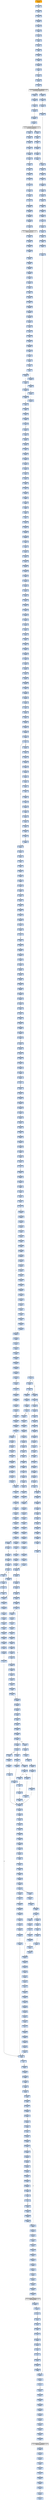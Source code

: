 strict digraph G {
	graph [bgcolor=transparent,
		name=G
	];
	node [color=lightsteelblue,
		fillcolor=lightsteelblue,
		shape=rectangle,
		style=filled
	];
	"0x0041e001"	[color=lightgrey,
		fillcolor=orange,
		label="0x0041e001
pusha"];
	"0x0041e002"	[label="0x0041e002
call"];
	"0x0041e001" -> "0x0041e002"	[color="#000000"];
	"0x0041e00a"	[label="0x0041e00a
popl"];
	"0x0041e002" -> "0x0041e00a"	[color="#000000"];
	"0x0041e00b"	[label="0x0041e00b
incl"];
	"0x0041e00a" -> "0x0041e00b"	[color="#000000"];
	"0x0041e00c"	[label="0x0041e00c
pushl"];
	"0x0041e00b" -> "0x0041e00c"	[color="#000000"];
	"0x0041e00d"	[label="0x0041e00d
ret"];
	"0x0041e00c" -> "0x0041e00d"	[color="#000000"];
	"0x0041e008"	[label="0x0041e008
jmp"];
	"0x0041e00d" -> "0x0041e008"	[color="#000000"];
	"0x0041e00e"	[label="0x0041e00e
call"];
	"0x0041e008" -> "0x0041e00e"	[color="#000000"];
	"0x0041e014"	[label="0x0041e014
popl"];
	"0x0041e00e" -> "0x0041e014"	[color="#000000"];
	"0x0041e015"	[label="0x0041e015
movl"];
	"0x0041e014" -> "0x0041e015"	[color="#000000"];
	"0x0041e01a"	[label="0x0041e01a
addl"];
	"0x0041e015" -> "0x0041e01a"	[color="#000000"];
	"0x0041e01c"	[label="0x0041e01c
subl"];
	"0x0041e01a" -> "0x0041e01c"	[color="#000000"];
	"0x0041e022"	[label="0x0041e022
cmpl"];
	"0x0041e01c" -> "0x0041e022"	[color="#000000"];
	"0x0041e029"	[label="0x0041e029
movl"];
	"0x0041e022" -> "0x0041e029"	[color="#000000"];
	"0x0041e02f"	[label="0x0041e02f
jne"];
	"0x0041e029" -> "0x0041e02f"	[color="#000000"];
	"0x0041e035"	[label="0x0041e035
leal"];
	"0x0041e02f" -> "0x0041e035"	[color="#000000",
		label=F];
	"0x0041e03b"	[label="0x0041e03b
pushl"];
	"0x0041e035" -> "0x0041e03b"	[color="#000000"];
	"0x0041e03c"	[label="0x0041e03c
call"];
	"0x0041e03b" -> "0x0041e03c"	[color="#000000"];
	GETMODULEHANDLEA_KERNEL32_DLL	[color=lightgrey,
		fillcolor=lightgrey,
		label="GETMODULEHANDLEA_KERNEL32_DLL
GETMODULEHANDLEA"];
	"0x0041e03c" -> GETMODULEHANDLEA_KERNEL32_DLL	[color="#000000"];
	"0x0041e042"	[label="0x0041e042
movl"];
	GETMODULEHANDLEA_KERNEL32_DLL -> "0x0041e042"	[color="#000000"];
	"0x0041e287"	[label="0x0041e287
testl"];
	GETMODULEHANDLEA_KERNEL32_DLL -> "0x0041e287"	[color="#000000"];
	"0x0041e048"	[label="0x0041e048
movl"];
	"0x0041e042" -> "0x0041e048"	[color="#000000"];
	"0x0041e04a"	[label="0x0041e04a
leal"];
	"0x0041e048" -> "0x0041e04a"	[color="#000000"];
	"0x0041e04d"	[label="0x0041e04d
pushl"];
	"0x0041e04a" -> "0x0041e04d"	[color="#000000"];
	"0x0041e04e"	[label="0x0041e04e
pushl"];
	"0x0041e04d" -> "0x0041e04e"	[color="#000000"];
	"0x0041e04f"	[label="0x0041e04f
call"];
	"0x0041e04e" -> "0x0041e04f"	[color="#000000"];
	GETPROCADDRESS_KERNEL32_DLL	[color=lightgrey,
		fillcolor=lightgrey,
		label="GETPROCADDRESS_KERNEL32_DLL
GETPROCADDRESS"];
	"0x0041e04f" -> GETPROCADDRESS_KERNEL32_DLL	[color="#000000"];
	"0x0041e055"	[label="0x0041e055
stosl"];
	GETPROCADDRESS_KERNEL32_DLL -> "0x0041e055"	[color="#000000"];
	"0x0041e2ee"	[label="0x0041e2ee
testl"];
	GETPROCADDRESS_KERNEL32_DLL -> "0x0041e2ee"	[color="#000000"];
	"0x0041e056"	[label="0x0041e056
movb"];
	"0x0041e055" -> "0x0041e056"	[color="#000000"];
	"0x0041e058"	[label="0x0041e058
scasb"];
	"0x0041e056" -> "0x0041e058"	[color="#000000"];
	"0x0041e059"	[label="0x0041e059
jne"];
	"0x0041e058" -> "0x0041e059"	[color="#000000"];
	"0x0041e05b"	[label="0x0041e05b
cmpb"];
	"0x0041e059" -> "0x0041e05b"	[color="#000000",
		label=F];
	"0x0041e05d"	[label="0x0041e05d
jne"];
	"0x0041e05b" -> "0x0041e05d"	[color="#000000"];
	"0x0041e05f"	[label="0x0041e05f
leal"];
	"0x0041e05d" -> "0x0041e05f"	[color="#000000",
		label=F];
	"0x0041e062"	[label="0x0041e062
jmp"];
	"0x0041e05f" -> "0x0041e062"	[color="#000000"];
	"0x0041e08d"	[label="0x0041e08d
movl"];
	"0x0041e062" -> "0x0041e08d"	[color="#000000"];
	"0x0041e093"	[label="0x0041e093
orl"];
	"0x0041e08d" -> "0x0041e093"	[color="#000000"];
	"0x0041e095"	[label="0x0041e095
je"];
	"0x0041e093" -> "0x0041e095"	[color="#000000"];
	"0x0041e0a1"	[label="0x0041e0a1
leal"];
	"0x0041e095" -> "0x0041e0a1"	[color="#000000",
		label=T];
	"0x0041e0a7"	[label="0x0041e0a7
cmpl"];
	"0x0041e0a1" -> "0x0041e0a7"	[color="#000000"];
	"0x0041e0aa"	[label="0x0041e0aa
je"];
	"0x0041e0a7" -> "0x0041e0aa"	[color="#000000"];
	"0x0041e0b0"	[label="0x0041e0b0
pushl"];
	"0x0041e0aa" -> "0x0041e0b0"	[color="#000000",
		label=F];
	"0x0041e0b2"	[label="0x0041e0b2
pushl"];
	"0x0041e0b0" -> "0x0041e0b2"	[color="#000000"];
	"0x0041e0b7"	[label="0x0041e0b7
pushl"];
	"0x0041e0b2" -> "0x0041e0b7"	[color="#000000"];
	"0x0041e0bc"	[label="0x0041e0bc
pushl"];
	"0x0041e0b7" -> "0x0041e0bc"	[color="#000000"];
	"0x0041e0be"	[label="0x0041e0be
call"];
	"0x0041e0bc" -> "0x0041e0be"	[color="#000000"];
	VIRTUALALLOC_KERNEL32_DLL	[color=lightgrey,
		fillcolor=lightgrey,
		label="VIRTUALALLOC_KERNEL32_DLL
VIRTUALALLOC"];
	"0x0041e0be" -> VIRTUALALLOC_KERNEL32_DLL	[color="#000000"];
	"0x0041e0e2"	[label="0x0041e0e2
movl"];
	VIRTUALALLOC_KERNEL32_DLL -> "0x0041e0e2"	[color="#000000"];
	"0x0041e0e8"	[label="0x0041e0e8
pushl"];
	"0x0041e0e2" -> "0x0041e0e8"	[color="#000000"];
	"0x0041e0e9"	[label="0x0041e0e9
movl"];
	"0x0041e0e8" -> "0x0041e0e9"	[color="#000000"];
	"0x0041e0eb"	[label="0x0041e0eb
addl"];
	"0x0041e0e9" -> "0x0041e0eb"	[color="#000000"];
	"0x0041e0f1"	[label="0x0041e0f1
pushl"];
	"0x0041e0eb" -> "0x0041e0f1"	[color="#000000"];
	"0x0041e0f7"	[label="0x0041e0f7
pushl"];
	"0x0041e0f1" -> "0x0041e0f7"	[color="#000000"];
	"0x0041e0fa"	[label="0x0041e0fa
pushl"];
	"0x0041e0f7" -> "0x0041e0fa"	[color="#000000"];
	"0x0041e0fb"	[label="0x0041e0fb
pushl"];
	"0x0041e0fa" -> "0x0041e0fb"	[color="#000000"];
	"0x0041e0fc"	[label="0x0041e0fc
call"];
	"0x0041e0fb" -> "0x0041e0fc"	[color="#000000"];
	"0x0041e6c8"	[label="0x0041e6c8
movl"];
	"0x0041e0fc" -> "0x0041e6c8"	[color="#000000"];
	"0x0041e6cc"	[label="0x0041e6cc
subl"];
	"0x0041e6c8" -> "0x0041e6cc"	[color="#000000"];
	"0x0041e6d2"	[label="0x0041e6d2
leal"];
	"0x0041e6cc" -> "0x0041e6d2"	[color="#000000"];
	"0x0041e6d6"	[label="0x0041e6d6
pushl"];
	"0x0041e6d2" -> "0x0041e6d6"	[color="#000000"];
	"0x0041e6d7"	[label="0x0041e6d7
call"];
	"0x0041e6d6" -> "0x0041e6d7"	[color="#000000"];
	"0x0041ea84"	[label="0x0041ea84
pushl"];
	"0x0041e6d7" -> "0x0041ea84"	[color="#000000"];
	"0x0041ea85"	[label="0x0041ea85
pushl"];
	"0x0041ea84" -> "0x0041ea85"	[color="#000000"];
	"0x0041ea86"	[label="0x0041ea86
pushl"];
	"0x0041ea85" -> "0x0041ea86"	[color="#000000"];
	"0x0041ea87"	[label="0x0041ea87
movl"];
	"0x0041ea86" -> "0x0041ea87"	[color="#000000"];
	"0x0041ea89"	[label="0x0041ea89
xorl"];
	"0x0041ea87" -> "0x0041ea89"	[color="#000000"];
	"0x0041ea8b"	[label="0x0041ea8b
xorl"];
	"0x0041ea89" -> "0x0041ea8b"	[color="#000000"];
	"0x0041ea8d"	[label="0x0041ea8d
leal"];
	"0x0041ea8b" -> "0x0041ea8d"	[color="#000000"];
	"0x0041ea93"	[label="0x0041ea93
movl"];
	"0x0041ea8d" -> "0x0041ea93"	[color="#000000"];
	"0x0041ea95"	[label="0x0041ea95
pushl"];
	"0x0041ea93" -> "0x0041ea95"	[color="#000000"];
	"0x0041ea96"	[label="0x0041ea96
call"];
	"0x0041ea95" -> "0x0041ea96"	[color="#000000"];
	"0x0041ecf2"	[label="0x0041ecf2
call"];
	"0x0041ea96" -> "0x0041ecf2"	[color="#000000"];
	"0x0041ecf8"	[label="0x0041ecf8
popl"];
	"0x0041ecf2" -> "0x0041ecf8"	[color="#000000"];
	"0x0041ecf9"	[label="0x0041ecf9
subl"];
	"0x0041ecf8" -> "0x0041ecf9"	[color="#000000"];
	"0x0041ecff"	[label="0x0041ecff
ret"];
	"0x0041ecf9" -> "0x0041ecff"	[color="#000000"];
	"0x0041ea9b"	[label="0x0041ea9b
movb"];
	"0x0041ecff" -> "0x0041ea9b"	[color="#000000"];
	"0x0041ee18"	[label="0x0041ee18
movb"];
	"0x0041ecff" -> "0x0041ee18"	[color="#000000"];
	"0x0041eaa2"	[label="0x0041eaa2
popl"];
	"0x0041ea9b" -> "0x0041eaa2"	[color="#000000"];
	"0x0041eaa3"	[label="0x0041eaa3
movl"];
	"0x0041eaa2" -> "0x0041eaa3"	[color="#000000"];
	"0x0041eaa8"	[label="0x0041eaa8
addl"];
	"0x0041eaa3" -> "0x0041eaa8"	[color="#000000"];
	"0x0041eaab"	[label="0x0041eaab
shll"];
	"0x0041eaa8" -> "0x0041eaab"	[color="#000000"];
	"0x0041eaad"	[label="0x0041eaad
addl"];
	"0x0041eaab" -> "0x0041eaad"	[color="#000000"];
	"0x0041eaaf"	[label="0x0041eaaf
incl"];
	"0x0041eaad" -> "0x0041eaaf"	[color="#000000"];
	"0x0041eab0"	[label="0x0041eab0
cmpl"];
	"0x0041eaaf" -> "0x0041eab0"	[color="#000000"];
	"0x0041eab3"	[label="0x0041eab3
jb"];
	"0x0041eab0" -> "0x0041eab3"	[color="#000000"];
	"0x0041eab5"	[label="0x0041eab5
movl"];
	"0x0041eab3" -> "0x0041eab5"	[color="#000000",
		label=F];
	"0x0041eab9"	[label="0x0041eab9
leal"];
	"0x0041eab5" -> "0x0041eab9"	[color="#000000"];
	"0x0041eabc"	[label="0x0041eabc
pushl"];
	"0x0041eab9" -> "0x0041eabc"	[color="#000000"];
	"0x0041eabd"	[label="0x0041eabd
pushl"];
	"0x0041eabc" -> "0x0041eabd"	[color="#000000"];
	"0x0041eac2"	[label="0x0041eac2
call"];
	"0x0041eabd" -> "0x0041eac2"	[color="#000000"];
	"0x0041e80f"	[label="0x0041e80f
movl"];
	"0x0041eac2" -> "0x0041e80f"	[color="#000000"];
	"0x0041e813"	[label="0x0041e813
movl"];
	"0x0041e80f" -> "0x0041e813"	[color="#000000"];
	"0x0041e817"	[label="0x0041e817
movl"];
	"0x0041e813" -> "0x0041e817"	[color="#000000"];
	"0x0041e81d"	[label="0x0041e81d
movl"];
	"0x0041e817" -> "0x0041e81d"	[color="#000000"];
	"0x0041e823"	[label="0x0041e823
leal"];
	"0x0041e81d" -> "0x0041e823"	[color="#000000"];
	"0x0041e826"	[label="0x0041e826
movl"];
	"0x0041e823" -> "0x0041e826"	[color="#000000"];
	"0x0041e82c"	[label="0x0041e82c
addl"];
	"0x0041e826" -> "0x0041e82c"	[color="#000000"];
	"0x0041e831"	[label="0x0041e831
ret"];
	"0x0041e82c" -> "0x0041e831"	[color="#000000"];
	"0x0041eaf1"	[label="0x0041eaf1
movl"];
	"0x0041e831" -> "0x0041eaf1"	[color="#000000"];
	"0x0041eaf7"	[label="0x0041eaf7
popl"];
	"0x0041eaf1" -> "0x0041eaf7"	[color="#000000"];
	"0x0041eaf8"	[label="0x0041eaf8
popl"];
	"0x0041eaf7" -> "0x0041eaf8"	[color="#000000"];
	"0x0041eaf9"	[label="0x0041eaf9
addl"];
	"0x0041eaf8" -> "0x0041eaf9"	[color="#000000"];
	"0x0041eafe"	[label="0x0041eafe
popl"];
	"0x0041eaf9" -> "0x0041eafe"	[color="#000000"];
	"0x0041eaff"	[label="0x0041eaff
ret"];
	"0x0041eafe" -> "0x0041eaff"	[color="#000000"];
	"0x0041e6dc"	[label="0x0041e6dc
movl"];
	"0x0041eaff" -> "0x0041e6dc"	[color="#000000"];
	"0x0041e6e3"	[label="0x0041e6e3
movl"];
	"0x0041e6dc" -> "0x0041e6e3"	[color="#000000"];
	"0x0041e6ea"	[label="0x0041e6ea
pushl"];
	"0x0041e6e3" -> "0x0041e6ea"	[color="#000000"];
	"0x0041e6eb"	[label="0x0041e6eb
pushl"];
	"0x0041e6ea" -> "0x0041e6eb"	[color="#000000"];
	"0x0041e6ec"	[label="0x0041e6ec
leal"];
	"0x0041e6eb" -> "0x0041e6ec"	[color="#000000"];
	"0x0041e6f0"	[label="0x0041e6f0
call"];
	"0x0041e6ec" -> "0x0041e6f0"	[color="#000000"];
	"0x0041eb02"	[label="0x0041eb02
movl"];
	"0x0041e6f0" -> "0x0041eb02"	[color="#000000"];
	"0x0041eb06"	[label="0x0041eb06
movl"];
	"0x0041eb02" -> "0x0041eb06"	[color="#000000"];
	"0x0041eb08"	[label="0x0041eb08
movl"];
	"0x0041eb06" -> "0x0041eb08"	[color="#000000"];
	"0x0041eb0c"	[label="0x0041eb0c
pushl"];
	"0x0041eb08" -> "0x0041eb0c"	[color="#000000"];
	"0x0041eb0d"	[label="0x0041eb0d
movl"];
	"0x0041eb0c" -> "0x0041eb0d"	[color="#000000"];
	"0x0041eb0f"	[label="0x0041eb0f
leal"];
	"0x0041eb0d" -> "0x0041eb0f"	[color="#000000"];
	"0x0041eb12"	[label="0x0041eb12
movl"];
	"0x0041eb0f" -> "0x0041eb12"	[color="#000000"];
	"0x0041eb14"	[label="0x0041eb14
movl"];
	"0x0041eb12" -> "0x0041eb14"	[color="#000000"];
	"0x0041eb1b"	[label="0x0041eb1b
movl"];
	"0x0041eb14" -> "0x0041eb1b"	[color="#000000"];
	"0x0041eb1e"	[label="0x0041eb1e
movl"];
	"0x0041eb1b" -> "0x0041eb1e"	[color="#000000"];
	"0x0041eb24"	[label="0x0041eb24
movl"];
	"0x0041eb1e" -> "0x0041eb24"	[color="#000000"];
	"0x0041eb2a"	[label="0x0041eb2a
movl"];
	"0x0041eb24" -> "0x0041eb2a"	[color="#000000"];
	"0x0041eb30"	[label="0x0041eb30
xorl"];
	"0x0041eb2a" -> "0x0041eb30"	[color="#000000"];
	"0x0041eb32"	[label="0x0041eb32
movl"];
	"0x0041eb30" -> "0x0041eb32"	[color="#000000"];
	"0x0041eb37"	[label="0x0041eb37
movl"];
	"0x0041eb32" -> "0x0041eb37"	[color="#000000"];
	"0x0041eb3d"	[label="0x0041eb3d
movl"];
	"0x0041eb37" -> "0x0041eb3d"	[color="#000000"];
	"0x0041eb43"	[label="0x0041eb43
movl"];
	"0x0041eb3d" -> "0x0041eb43"	[color="#000000"];
	"0x0041eb49"	[label="0x0041eb49
movl"];
	"0x0041eb43" -> "0x0041eb49"	[color="#000000"];
	"0x0041eb4f"	[label="0x0041eb4f
movl"];
	"0x0041eb49" -> "0x0041eb4f"	[color="#000000"];
	"0x0041eb55"	[label="0x0041eb55
repz"];
	"0x0041eb4f" -> "0x0041eb55"	[color="#000000"];
	"0x0041eb57"	[label="0x0041eb57
movl"];
	"0x0041eb55" -> "0x0041eb57"	[color="#000000"];
	"0x0041eb59"	[label="0x0041eb59
stosb"];
	"0x0041eb57" -> "0x0041eb59"	[color="#000000"];
	"0x0041eb5a"	[label="0x0041eb5a
call"];
	"0x0041eb59" -> "0x0041eb5a"	[color="#000000"];
	"0x0041eb63"	[label="0x0041eb63
subl"];
	"0x0041eb5a" -> "0x0041eb63"	[color="#000000"];
	"0x0041eb69"	[label="0x0041eb69
pushl"];
	"0x0041eb63" -> "0x0041eb69"	[color="#000000"];
	"0x0041eb6a"	[label="0x0041eb6a
movl"];
	"0x0041eb69" -> "0x0041eb6a"	[color="#000000"];
	"0x0041eb6c"	[label="0x0041eb6c
pushl"];
	"0x0041eb6a" -> "0x0041eb6c"	[color="#000000"];
	"0x0041eb6d"	[label="0x0041eb6d
pushl"];
	"0x0041eb6c" -> "0x0041eb6d"	[color="#000000"];
	"0x0041eb6e"	[label="0x0041eb6e
leal"];
	"0x0041eb6d" -> "0x0041eb6e"	[color="#000000"];
	"0x0041eb71"	[label="0x0041eb71
pushl"];
	"0x0041eb6e" -> "0x0041eb71"	[color="#000000"];
	"0x0041eb72"	[label="0x0041eb72
pushl"];
	"0x0041eb71" -> "0x0041eb72"	[color="#000000"];
	"0x0041eb74"	[label="0x0041eb74
movl"];
	"0x0041eb72" -> "0x0041eb74"	[color="#000000"];
	"0x0041eb76"	[label="0x0041eb76
call"];
	"0x0041eb74" -> "0x0041eb76"	[color="#000000"];
	"0x0041e7a4"	[label="0x0041e7a4
pushl"];
	"0x0041eb76" -> "0x0041e7a4"	[color="#000000"];
	"0x0041e7a5"	[label="0x0041e7a5
movl"];
	"0x0041e7a4" -> "0x0041e7a5"	[color="#000000"];
	"0x0041e7a7"	[label="0x0041e7a7
pushl"];
	"0x0041e7a5" -> "0x0041e7a7"	[color="#000000"];
	"0x0041e7a8"	[label="0x0041e7a8
movl"];
	"0x0041e7a7" -> "0x0041e7a8"	[color="#000000"];
	"0x0041e7ad"	[label="0x0041e7ad
pushl"];
	"0x0041e7a8" -> "0x0041e7ad"	[color="#000000"];
	"0x0041e7ae"	[label="0x0041e7ae
cmpl"];
	"0x0041e7ad" -> "0x0041e7ae"	[color="#000000"];
	"0x0041e7b1"	[label="0x0041e7b1
jb"];
	"0x0041e7ae" -> "0x0041e7b1"	[color="#000000"];
	"0x0041e7b3"	[label="0x0041e7b3
pushl"];
	"0x0041e7b1" -> "0x0041e7b3"	[color="#000000",
		label=F];
	"0x0041e7e8"	[label="0x0041e7e8
movl"];
	"0x0041e7b1" -> "0x0041e7e8"	[color="#000000",
		label=T];
	"0x0041e7b4"	[label="0x0041e7b4
movl"];
	"0x0041e7b3" -> "0x0041e7b4"	[color="#000000"];
	"0x0041e7b9"	[label="0x0041e7b9
movl"];
	"0x0041e7b4" -> "0x0041e7b9"	[color="#000000"];
	"0x0041e7bb"	[label="0x0041e7bb
movb"];
	"0x0041e7b9" -> "0x0041e7bb"	[color="#000000"];
	"0x0041e7bd"	[label="0x0041e7bd
incl"];
	"0x0041e7bb" -> "0x0041e7bd"	[color="#000000"];
	"0x0041e7be"	[label="0x0041e7be
movb"];
	"0x0041e7bd" -> "0x0041e7be"	[color="#000000"];
	"0x0041e7c2"	[label="0x0041e7c2
movl"];
	"0x0041e7be" -> "0x0041e7c2"	[color="#000000"];
	"0x0041e7c4"	[label="0x0041e7c4
movl"];
	"0x0041e7c2" -> "0x0041e7c4"	[color="#000000"];
	"0x0041e7c7"	[label="0x0041e7c7
movl"];
	"0x0041e7c4" -> "0x0041e7c7"	[color="#000000"];
	"0x0041e7cb"	[label="0x0041e7cb
shll"];
	"0x0041e7c7" -> "0x0041e7cb"	[color="#000000"];
	"0x0041e7ce"	[label="0x0041e7ce
andl"];
	"0x0041e7cb" -> "0x0041e7ce"	[color="#000000"];
	"0x0041e7d4"	[label="0x0041e7d4
orl"];
	"0x0041e7ce" -> "0x0041e7d4"	[color="#000000"];
	"0x0041e7d6"	[label="0x0041e7d6
movl"];
	"0x0041e7d4" -> "0x0041e7d6"	[color="#000000"];
	"0x0041e7d9"	[label="0x0041e7d9
addl"];
	"0x0041e7d6" -> "0x0041e7d9"	[color="#000000"];
	"0x0041e7db"	[label="0x0041e7db
movl"];
	"0x0041e7d9" -> "0x0041e7db"	[color="#000000"];
	"0x0041e7de"	[label="0x0041e7de
movl"];
	"0x0041e7db" -> "0x0041e7de"	[color="#000000"];
	"0x0041e7e0"	[label="0x0041e7e0
movl"];
	"0x0041e7de" -> "0x0041e7e0"	[color="#000000"];
	"0x0041e7e3"	[label="0x0041e7e3
cmpl"];
	"0x0041e7e0" -> "0x0041e7e3"	[color="#000000"];
	"0x0041e7e5"	[label="0x0041e7e5
jae"];
	"0x0041e7e3" -> "0x0041e7e5"	[color="#000000"];
	"0x0041e7e7"	[label="0x0041e7e7
popl"];
	"0x0041e7e5" -> "0x0041e7e7"	[color="#000000",
		label=F];
	"0x0041e7e7" -> "0x0041e7e8"	[color="#000000"];
	"0x0041e7eb"	[label="0x0041e7eb
movl"];
	"0x0041e7e8" -> "0x0041e7eb"	[color="#000000"];
	"0x0041e7ee"	[label="0x0041e7ee
movl"];
	"0x0041e7eb" -> "0x0041e7ee"	[color="#000000"];
	"0x0041e7f2"	[label="0x0041e7f2
subl"];
	"0x0041e7ee" -> "0x0041e7f2"	[color="#000000"];
	"0x0041e7f4"	[label="0x0041e7f4
shrl"];
	"0x0041e7f2" -> "0x0041e7f4"	[color="#000000"];
	"0x0041e7f6"	[label="0x0041e7f6
movl"];
	"0x0041e7f4" -> "0x0041e7f6"	[color="#000000"];
	"0x0041e7fb"	[label="0x0041e7fb
subl"];
	"0x0041e7f6" -> "0x0041e7fb"	[color="#000000"];
	"0x0041e7fd"	[label="0x0041e7fd
andl"];
	"0x0041e7fb" -> "0x0041e7fd"	[color="#000000"];
	"0x0041e802"	[label="0x0041e802
shrl"];
	"0x0041e7fd" -> "0x0041e802"	[color="#000000"];
	"0x0041e804"	[label="0x0041e804
addl"];
	"0x0041e802" -> "0x0041e804"	[color="#000000"];
	"0x0041e806"	[label="0x0041e806
popl"];
	"0x0041e804" -> "0x0041e806"	[color="#000000"];
	"0x0041e807"	[label="0x0041e807
movl"];
	"0x0041e806" -> "0x0041e807"	[color="#000000"];
	"0x0041e80a"	[label="0x0041e80a
popl"];
	"0x0041e807" -> "0x0041e80a"	[color="#000000"];
	"0x0041e80b"	[label="0x0041e80b
popl"];
	"0x0041e80a" -> "0x0041e80b"	[color="#000000"];
	"0x0041e80c"	[label="0x0041e80c
ret"];
	"0x0041e80b" -> "0x0041e80c"	[color="#000000"];
	"0x0041eb98"	[label="0x0041eb98
movb"];
	"0x0041e80c" -> "0x0041eb98"	[color="#000000"];
	"0x0041eb9c"	[label="0x0041eb9c
incl"];
	"0x0041eb98" -> "0x0041eb9c"	[color="#000000"];
	"0x0041eb9d"	[label="0x0041eb9d
cmpl"];
	"0x0041eb9c" -> "0x0041eb9d"	[color="#000000"];
	"0x0041eba0"	[label="0x0041eba0
jb"];
	"0x0041eb9d" -> "0x0041eba0"	[color="#000000"];
	"0x0041eba2"	[label="0x0041eba2
leal"];
	"0x0041eba0" -> "0x0041eba2"	[color="#000000",
		label=F];
	"0x0041eba8"	[label="0x0041eba8
leal"];
	"0x0041eba2" -> "0x0041eba8"	[color="#000000"];
	"0x0041ebac"	[label="0x0041ebac
pushl"];
	"0x0041eba8" -> "0x0041ebac"	[color="#000000"];
	"0x0041ebad"	[label="0x0041ebad
movl"];
	"0x0041ebac" -> "0x0041ebad"	[color="#000000"];
	"0x0041ebaf"	[label="0x0041ebaf
call"];
	"0x0041ebad" -> "0x0041ebaf"	[color="#000000"];
	"0x0041e834"	[label="0x0041e834
subl"];
	"0x0041ebaf" -> "0x0041e834"	[color="#000000"];
	"0x0041e83a"	[label="0x0041e83a
pushl"];
	"0x0041e834" -> "0x0041e83a"	[color="#000000"];
	"0x0041e83b"	[label="0x0041e83b
pushl"];
	"0x0041e83a" -> "0x0041e83b"	[color="#000000"];
	"0x0041e83c"	[label="0x0041e83c
pushl"];
	"0x0041e83b" -> "0x0041e83c"	[color="#000000"];
	"0x0041e83d"	[label="0x0041e83d
movl"];
	"0x0041e83c" -> "0x0041e83d"	[color="#000000"];
	"0x0041e83f"	[label="0x0041e83f
pushl"];
	"0x0041e83d" -> "0x0041e83f"	[color="#000000"];
	"0x0041e840"	[label="0x0041e840
movl"];
	"0x0041e83f" -> "0x0041e840"	[color="#000000"];
	"0x0041e845"	[label="0x0041e845
movl"];
	"0x0041e840" -> "0x0041e845"	[color="#000000"];
	"0x0041e84b"	[label="0x0041e84b
xorl"];
	"0x0041e845" -> "0x0041e84b"	[color="#000000"];
	"0x0041e84d"	[label="0x0041e84d
leal"];
	"0x0041e84b" -> "0x0041e84d"	[color="#000000"];
	"0x0041e851"	[label="0x0041e851
xorl"];
	"0x0041e84d" -> "0x0041e851"	[color="#000000"];
	"0x0041e853"	[label="0x0041e853
repz"];
	"0x0041e851" -> "0x0041e853"	[color="#000000"];
	"0x0041e855"	[label="0x0041e855
movl"];
	"0x0041e853" -> "0x0041e855"	[color="#000000"];
	"0x0041e85c"	[label="0x0041e85c
cmpl"];
	"0x0041e855" -> "0x0041e85c"	[color="#000000"];
	"0x0041e85e"	[label="0x0041e85e
movl"];
	"0x0041e85c" -> "0x0041e85e"	[color="#000000"];
	"0x0041e862"	[label="0x0041e862
jbe"];
	"0x0041e85e" -> "0x0041e862"	[color="#000000"];
	"0x0041e864"	[label="0x0041e864
xorl"];
	"0x0041e862" -> "0x0041e864"	[color="#000000",
		label=F];
	"0x0041e866"	[label="0x0041e866
movb"];
	"0x0041e864" -> "0x0041e866"	[color="#000000"];
	"0x0041e869"	[label="0x0041e869
movl"];
	"0x0041e866" -> "0x0041e869"	[color="#000000"];
	"0x0041e86d"	[label="0x0041e86d
leal"];
	"0x0041e869" -> "0x0041e86d"	[color="#000000"];
	"0x0041e871"	[label="0x0041e871
incl"];
	"0x0041e86d" -> "0x0041e871"	[color="#000000"];
	"0x0041e872"	[label="0x0041e872
incl"];
	"0x0041e871" -> "0x0041e872"	[color="#000000"];
	"0x0041e873"	[label="0x0041e873
cmpl"];
	"0x0041e872" -> "0x0041e873"	[color="#000000"];
	"0x0041e875"	[label="0x0041e875
movl"];
	"0x0041e873" -> "0x0041e875"	[color="#000000"];
	"0x0041e877"	[label="0x0041e877
jb"];
	"0x0041e875" -> "0x0041e877"	[color="#000000"];
	"0x0041e879"	[label="0x0041e879
movl"];
	"0x0041e877" -> "0x0041e879"	[color="#000000",
		label=F];
	"0x0041e87e"	[label="0x0041e87e
movl"];
	"0x0041e879" -> "0x0041e87e"	[color="#000000"];
	"0x0041e882"	[label="0x0041e882
movl"];
	"0x0041e87e" -> "0x0041e882"	[color="#000000"];
	"0x0041e885"	[label="0x0041e885
movl"];
	"0x0041e882" -> "0x0041e885"	[color="#000000"];
	"0x0041e888"	[label="0x0041e888
movl"];
	"0x0041e885" -> "0x0041e888"	[color="#000000"];
	"0x0041e88c"	[label="0x0041e88c
xorl"];
	"0x0041e888" -> "0x0041e88c"	[color="#000000"];
	"0x0041e88e"	[label="0x0041e88e
movl"];
	"0x0041e88c" -> "0x0041e88e"	[color="#000000"];
	"0x0041e892"	[label="0x0041e892
movl"];
	"0x0041e88e" -> "0x0041e892"	[color="#000000"];
	"0x0041e89a"	[label="0x0041e89a
movl"];
	"0x0041e892" -> "0x0041e89a"	[color="#000000"];
	"0x0041e89e"	[label="0x0041e89e
leal"];
	"0x0041e89a" -> "0x0041e89e"	[color="#000000"];
	"0x0041e8a1"	[label="0x0041e8a1
movl"];
	"0x0041e89e" -> "0x0041e8a1"	[color="#000000"];
	"0x0041e8a5"	[label="0x0041e8a5
movl"];
	"0x0041e8a1" -> "0x0041e8a5"	[color="#000000"];
	"0x0041e8a9"	[label="0x0041e8a9
shll"];
	"0x0041e8a5" -> "0x0041e8a9"	[color="#000000"];
	"0x0041e8ab"	[label="0x0041e8ab
addl"];
	"0x0041e8a9" -> "0x0041e8ab"	[color="#000000"];
	"0x0041e8ad"	[label="0x0041e8ad
cmpl"];
	"0x0041e8ab" -> "0x0041e8ad"	[color="#000000"];
	"0x0041e8b3"	[label="0x0041e8b3
movl"];
	"0x0041e8ad" -> "0x0041e8b3"	[color="#000000"];
	"0x0041e8b7"	[label="0x0041e8b7
ja"];
	"0x0041e8b3" -> "0x0041e8b7"	[color="#000000"];
	"0x0041e8bd"	[label="0x0041e8bd
movl"];
	"0x0041e8b7" -> "0x0041e8bd"	[color="#000000",
		label=F];
	"0x0041e8c1"	[label="0x0041e8c1
movl"];
	"0x0041e8bd" -> "0x0041e8c1"	[color="#000000"];
	"0x0041e8c4"	[label="0x0041e8c4
movl"];
	"0x0041e8c1" -> "0x0041e8c4"	[color="#000000"];
	"0x0041e8c7"	[label="0x0041e8c7
addl"];
	"0x0041e8c4" -> "0x0041e8c7"	[color="#000000"];
	"0x0041e8c9"	[label="0x0041e8c9
cmpl"];
	"0x0041e8c7" -> "0x0041e8c9"	[color="#000000"];
	"0x0041e8cc"	[label="0x0041e8cc
movl"];
	"0x0041e8c9" -> "0x0041e8cc"	[color="#000000"];
	"0x0041e8cf"	[label="0x0041e8cf
movl"];
	"0x0041e8cc" -> "0x0041e8cf"	[color="#000000"];
	"0x0041e8d3"	[label="0x0041e8d3
jl"];
	"0x0041e8cf" -> "0x0041e8d3"	[color="#000000"];
	"0x0041e8d5"	[label="0x0041e8d5
movl"];
	"0x0041e8d3" -> "0x0041e8d5"	[color="#000000",
		label=F];
	"0x0041e922"	[label="0x0041e922
movl"];
	"0x0041e8d3" -> "0x0041e922"	[color="#000000",
		label=T];
	"0x0041e8d8"	[label="0x0041e8d8
movl"];
	"0x0041e8d5" -> "0x0041e8d8"	[color="#000000"];
	"0x0041e8dc"	[label="0x0041e8dc
movl"];
	"0x0041e8d8" -> "0x0041e8dc"	[color="#000000"];
	"0x0041e8e0"	[label="0x0041e8e0
movl"];
	"0x0041e8dc" -> "0x0041e8e0"	[color="#000000"];
	"0x0041e8e6"	[label="0x0041e8e6
shrl"];
	"0x0041e8e0" -> "0x0041e8e6"	[color="#000000"];
	"0x0041e8e9"	[label="0x0041e8e9
movl"];
	"0x0041e8e6" -> "0x0041e8e9"	[color="#000000"];
	"0x0041e8eb"	[label="0x0041e8eb
andl"];
	"0x0041e8e9" -> "0x0041e8eb"	[color="#000000"];
	"0x0041e8f0"	[label="0x0041e8f0
subl"];
	"0x0041e8eb" -> "0x0041e8f0"	[color="#000000"];
	"0x0041e8f2"	[label="0x0041e8f2
addl"];
	"0x0041e8f0" -> "0x0041e8f2"	[color="#000000"];
	"0x0041e8f4"	[label="0x0041e8f4
movb"];
	"0x0041e8f2" -> "0x0041e8f4"	[color="#000000"];
	"0x0041e8f6"	[label="0x0041e8f6
movl"];
	"0x0041e8f4" -> "0x0041e8f6"	[color="#000000"];
	"0x0041e8f8"	[label="0x0041e8f8
movb"];
	"0x0041e8f6" -> "0x0041e8f8"	[color="#000000"];
	"0x0041e8fa"	[label="0x0041e8fa
movl"];
	"0x0041e8f8" -> "0x0041e8fa"	[color="#000000"];
	"0x0041e8fe"	[label="0x0041e8fe
movl"];
	"0x0041e8fa" -> "0x0041e8fe"	[color="#000000"];
	"0x0041e900"	[label="0x0041e900
movl"];
	"0x0041e8fe" -> "0x0041e900"	[color="#000000"];
	"0x0041e904"	[label="0x0041e904
shll"];
	"0x0041e900" -> "0x0041e904"	[color="#000000"];
	"0x0041e907"	[label="0x0041e907
movw"];
	"0x0041e904" -> "0x0041e907"	[color="#000000"];
	"0x0041e90a"	[label="0x0041e90a
shrl"];
	"0x0041e907" -> "0x0041e90a"	[color="#000000"];
	"0x0041e90d"	[label="0x0041e90d
repz"];
	"0x0041e90a" -> "0x0041e90d"	[color="#000000"];
	"0x0041e90f"	[label="0x0041e90f
movl"];
	"0x0041e90d" -> "0x0041e90f"	[color="#000000"];
	"0x0041e911"	[label="0x0041e911
movl"];
	"0x0041e90f" -> "0x0041e911"	[color="#000000"];
	"0x0041e915"	[label="0x0041e915
andl"];
	"0x0041e911" -> "0x0041e915"	[color="#000000"];
	"0x0041e918"	[label="0x0041e918
repz"];
	"0x0041e915" -> "0x0041e918"	[color="#000000"];
	"0x0041e91a"	[label="0x0041e91a
movl"];
	"0x0041e918" -> "0x0041e91a"	[color="#000000"];
	"0x0041e91e"	[label="0x0041e91e
movl"];
	"0x0041e91a" -> "0x0041e91e"	[color="#000000"];
	"0x0041e91e" -> "0x0041e922"	[color="#000000"];
	"0x0041e926"	[label="0x0041e926
addl"];
	"0x0041e922" -> "0x0041e926"	[color="#000000"];
	"0x0041e929"	[label="0x0041e929
incl"];
	"0x0041e926" -> "0x0041e929"	[color="#000000"];
	"0x0041e92a"	[label="0x0041e92a
decl"];
	"0x0041e929" -> "0x0041e92a"	[color="#000000"];
	"0x0041e92b"	[label="0x0041e92b
addl"];
	"0x0041e92a" -> "0x0041e92b"	[color="#000000"];
	"0x0041e92e"	[label="0x0041e92e
cmpl"];
	"0x0041e92b" -> "0x0041e92e"	[color="#000000"];
	"0x0041e931"	[label="0x0041e931
movl"];
	"0x0041e92e" -> "0x0041e931"	[color="#000000"];
	"0x0041e935"	[label="0x0041e935
movl"];
	"0x0041e931" -> "0x0041e935"	[color="#000000"];
	"0x0041e939"	[label="0x0041e939
movl"];
	"0x0041e935" -> "0x0041e939"	[color="#000000"];
	"0x0041e93d"	[label="0x0041e93d
jge"];
	"0x0041e939" -> "0x0041e93d"	[color="#000000"];
	"0x0041e943"	[label="0x0041e943
cmpl"];
	"0x0041e93d" -> "0x0041e943"	[color="#000000",
		label=F];
	"0x0041e949"	[label="0x0041e949
je"];
	"0x0041e943" -> "0x0041e949"	[color="#000000"];
	"0x0041e95a"	[label="0x0041e95a
movl"];
	"0x0041e949" -> "0x0041e95a"	[color="#000000",
		label=T];
	"0x0041e960"	[label="0x0041e960
xorl"];
	"0x0041e95a" -> "0x0041e960"	[color="#000000"];
	"0x0041e962"	[label="0x0041e962
testl"];
	"0x0041e960" -> "0x0041e962"	[color="#000000"];
	"0x0041e964"	[label="0x0041e964
jbe"];
	"0x0041e962" -> "0x0041e964"	[color="#000000"];
	"0x0041e966"	[label="0x0041e966
movl"];
	"0x0041e964" -> "0x0041e966"	[color="#000000",
		label=F];
	"0x0041e96d"	[label="0x0041e96d
movb"];
	"0x0041e966" -> "0x0041e96d"	[color="#000000"];
	"0x0041e970"	[label="0x0041e970
testb"];
	"0x0041e96d" -> "0x0041e970"	[color="#000000"];
	"0x0041e972"	[label="0x0041e972
je"];
	"0x0041e970" -> "0x0041e972"	[color="#000000"];
	"0x0041e974"	[label="0x0041e974
movl"];
	"0x0041e972" -> "0x0041e974"	[color="#000000",
		label=F];
	"0x0041e996"	[label="0x0041e996
movl"];
	"0x0041e972" -> "0x0041e996"	[color="#000000",
		label=T];
	"0x0041e97a"	[label="0x0041e97a
andl"];
	"0x0041e974" -> "0x0041e97a"	[color="#000000"];
	"0x0041e97f"	[label="0x0041e97f
movl"];
	"0x0041e97a" -> "0x0041e97f"	[color="#000000"];
	"0x0041e983"	[label="0x0041e983
movl"];
	"0x0041e97f" -> "0x0041e983"	[color="#000000"];
	"0x0041e986"	[label="0x0041e986
xorl"];
	"0x0041e983" -> "0x0041e986"	[color="#000000"];
	"0x0041e988"	[label="0x0041e988
movb"];
	"0x0041e986" -> "0x0041e988"	[color="#000000"];
	"0x0041e98b"	[label="0x0041e98b
movl"];
	"0x0041e988" -> "0x0041e98b"	[color="#000000"];
	"0x0041e98f"	[label="0x0041e98f
leal"];
	"0x0041e98b" -> "0x0041e98f"	[color="#000000"];
	"0x0041e993"	[label="0x0041e993
incl"];
	"0x0041e98f" -> "0x0041e993"	[color="#000000"];
	"0x0041e994"	[label="0x0041e994
movl"];
	"0x0041e993" -> "0x0041e994"	[color="#000000"];
	"0x0041e994" -> "0x0041e996"	[color="#000000"];
	"0x0041e99c"	[label="0x0041e99c
incl"];
	"0x0041e996" -> "0x0041e99c"	[color="#000000"];
	"0x0041e99d"	[label="0x0041e99d
cmpl"];
	"0x0041e99c" -> "0x0041e99d"	[color="#000000"];
	"0x0041e99f"	[label="0x0041e99f
jb"];
	"0x0041e99d" -> "0x0041e99f"	[color="#000000"];
	"0x0041e9a1"	[label="0x0041e9a1
popl"];
	"0x0041e99f" -> "0x0041e9a1"	[color="#000000",
		label=F];
	"0x0041e9a2"	[label="0x0041e9a2
popl"];
	"0x0041e9a1" -> "0x0041e9a2"	[color="#000000"];
	"0x0041e9a3"	[label="0x0041e9a3
popl"];
	"0x0041e9a2" -> "0x0041e9a3"	[color="#000000"];
	"0x0041e9a4"	[label="0x0041e9a4
movb"];
	"0x0041e9a3" -> "0x0041e9a4"	[color="#000000"];
	"0x0041e9a6"	[label="0x0041e9a6
popl"];
	"0x0041e9a4" -> "0x0041e9a6"	[color="#000000"];
	"0x0041e9a7"	[label="0x0041e9a7
addl"];
	"0x0041e9a6" -> "0x0041e9a7"	[color="#000000"];
	"0x0041e9ad"	[label="0x0041e9ad
ret"];
	"0x0041e9a7" -> "0x0041e9ad"	[color="#000000"];
	"0x0041ebb4"	[label="0x0041ebb4
testb"];
	"0x0041e9ad" -> "0x0041ebb4"	[color="#000000"];
	"0x0041eca3"	[label="0x0041eca3
testb"];
	"0x0041e9ad" -> "0x0041eca3"	[color="#000000"];
	"0x0041ebb6"	[label="0x0041ebb6
jne"];
	"0x0041ebb4" -> "0x0041ebb6"	[color="#000000"];
	"0x0041ebc3"	[label="0x0041ebc3
xorl"];
	"0x0041ebb6" -> "0x0041ebc3"	[color="#000000",
		label=T];
	"0x0041ebc5"	[label="0x0041ebc5
movl"];
	"0x0041ebc3" -> "0x0041ebc5"	[color="#000000"];
	"0x0041ebc7"	[label="0x0041ebc7
call"];
	"0x0041ebc5" -> "0x0041ebc7"	[color="#000000"];
	"0x0041e9b0"	[label="0x0041e9b0
pushl"];
	"0x0041ebc7" -> "0x0041e9b0"	[color="#000000"];
	"0x0041e9b1"	[label="0x0041e9b1
pushl"];
	"0x0041e9b0" -> "0x0041e9b1"	[color="#000000"];
	"0x0041e9b2"	[label="0x0041e9b2
pushl"];
	"0x0041e9b1" -> "0x0041e9b2"	[color="#000000"];
	"0x0041e9b3"	[label="0x0041e9b3
movl"];
	"0x0041e9b2" -> "0x0041e9b3"	[color="#000000"];
	"0x0041e9b5"	[label="0x0041e9b5
pushl"];
	"0x0041e9b3" -> "0x0041e9b5"	[color="#000000"];
	"0x0041e9b6"	[label="0x0041e9b6
movl"];
	"0x0041e9b5" -> "0x0041e9b6"	[color="#000000"];
	"0x0041e9b8"	[label="0x0041e9b8
cmpl"];
	"0x0041e9b6" -> "0x0041e9b8"	[color="#000000"];
	"0x0041e9bc"	[label="0x0041e9bc
jb"];
	"0x0041e9b8" -> "0x0041e9bc"	[color="#000000"];
	"0x0041e9ee"	[label="0x0041e9ee
movl"];
	"0x0041e9bc" -> "0x0041e9ee"	[color="#000000",
		label=T];
	"0x0041e9be"	[label="0x0041e9be
movl"];
	"0x0041e9bc" -> "0x0041e9be"	[color="#000000",
		label=F];
	"0x0041e9f1"	[label="0x0041e9f1
movl"];
	"0x0041e9ee" -> "0x0041e9f1"	[color="#000000"];
	"0x0041e9f4"	[label="0x0041e9f4
movl"];
	"0x0041e9f1" -> "0x0041e9f4"	[color="#000000"];
	"0x0041e9f9"	[label="0x0041e9f9
subl"];
	"0x0041e9f4" -> "0x0041e9f9"	[color="#000000"];
	"0x0041e9fb"	[label="0x0041e9fb
shrl"];
	"0x0041e9f9" -> "0x0041e9fb"	[color="#000000"];
	"0x0041e9fd"	[label="0x0041e9fd
movl"];
	"0x0041e9fb" -> "0x0041e9fd"	[color="#000000"];
	"0x0041ea00"	[label="0x0041ea00
andl"];
	"0x0041e9fd" -> "0x0041ea00"	[color="#000000"];
	"0x0041ea05"	[label="0x0041ea05
cmpl"];
	"0x0041ea00" -> "0x0041ea05"	[color="#000000"];
	"0x0041ea07"	[label="0x0041ea07
jae"];
	"0x0041ea05" -> "0x0041ea07"	[color="#000000"];
	"0x0041ea09"	[label="0x0041ea09
movl"];
	"0x0041ea07" -> "0x0041ea09"	[color="#000000",
		label=F];
	"0x0041ea1d"	[label="0x0041ea1d
cmpl"];
	"0x0041ea07" -> "0x0041ea1d"	[color="#000000",
		label=T];
	"0x0041ea0f"	[label="0x0041ea0f
movl"];
	"0x0041ea09" -> "0x0041ea0f"	[color="#000000"];
	"0x0041ea11"	[label="0x0041ea11
shrl"];
	"0x0041ea0f" -> "0x0041ea11"	[color="#000000"];
	"0x0041ea14"	[label="0x0041ea14
xorl"];
	"0x0041ea11" -> "0x0041ea14"	[color="#000000"];
	"0x0041ea16"	[label="0x0041ea16
movb"];
	"0x0041ea14" -> "0x0041ea16"	[color="#000000"];
	"0x0041ea19"	[label="0x0041ea19
movl"];
	"0x0041ea16" -> "0x0041ea19"	[color="#000000"];
	"0x0041ea1b"	[label="0x0041ea1b
jmp"];
	"0x0041ea19" -> "0x0041ea1b"	[color="#000000"];
	"0x0041ea58"	[label="0x0041ea58
movl"];
	"0x0041ea1b" -> "0x0041ea58"	[color="#000000"];
	"0x0041ea5a"	[label="0x0041ea5a
movl"];
	"0x0041ea58" -> "0x0041ea5a"	[color="#000000"];
	"0x0041ea5d"	[label="0x0041ea5d
addl"];
	"0x0041ea5a" -> "0x0041ea5d"	[color="#000000"];
	"0x0041ea5f"	[label="0x0041ea5f
movl"];
	"0x0041ea5d" -> "0x0041ea5f"	[color="#000000"];
	"0x0041ea62"	[label="0x0041ea62
movl"];
	"0x0041ea5f" -> "0x0041ea62"	[color="#000000"];
	"0x0041ea65"	[label="0x0041ea65
movl"];
	"0x0041ea62" -> "0x0041ea65"	[color="#000000"];
	"0x0041ea6a"	[label="0x0041ea6a
subl"];
	"0x0041ea65" -> "0x0041ea6a"	[color="#000000"];
	"0x0041ea6c"	[label="0x0041ea6c
subl"];
	"0x0041ea6a" -> "0x0041ea6c"	[color="#000000"];
	"0x0041ea6e"	[label="0x0041ea6e
popl"];
	"0x0041ea6c" -> "0x0041ea6e"	[color="#000000"];
	"0x0041ea6f"	[label="0x0041ea6f
shrl"];
	"0x0041ea6e" -> "0x0041ea6f"	[color="#000000"];
	"0x0041ea71"	[label="0x0041ea71
movl"];
	"0x0041ea6f" -> "0x0041ea71"	[color="#000000"];
	"0x0041ea75"	[label="0x0041ea75
addl"];
	"0x0041ea71" -> "0x0041ea75"	[color="#000000"];
	"0x0041ea77"	[label="0x0041ea77
movl"];
	"0x0041ea75" -> "0x0041ea77"	[color="#000000"];
	"0x0041ea7d"	[label="0x0041ea7d
popl"];
	"0x0041ea77" -> "0x0041ea7d"	[color="#000000"];
	"0x0041ea7e"	[label="0x0041ea7e
popl"];
	"0x0041ea7d" -> "0x0041ea7e"	[color="#000000"];
	"0x0041ea7f"	[label="0x0041ea7f
movl"];
	"0x0041ea7e" -> "0x0041ea7f"	[color="#000000"];
	"0x0041ea82"	[label="0x0041ea82
popl"];
	"0x0041ea7f" -> "0x0041ea82"	[color="#000000"];
	"0x0041ea83"	[label="0x0041ea83
ret"];
	"0x0041ea82" -> "0x0041ea83"	[color="#000000"];
	"0x0041ed2d"	[label="0x0041ed2d
cmpl"];
	"0x0041ea83" -> "0x0041ed2d"	[color="#000000"];
	"0x0041ee95"	[label="0x0041ee95
addl"];
	"0x0041ea83" -> "0x0041ee95"	[color="#000000"];
	"0x0041e9c0"	[label="0x0041e9c0
movb"];
	"0x0041e9be" -> "0x0041e9c0"	[color="#000000"];
	"0x0041e9c2"	[label="0x0041e9c2
incl"];
	"0x0041e9c0" -> "0x0041e9c2"	[color="#000000"];
	"0x0041e9c3"	[label="0x0041e9c3
movb"];
	"0x0041e9c2" -> "0x0041e9c3"	[color="#000000"];
	"0x0041e9c7"	[label="0x0041e9c7
movl"];
	"0x0041e9c3" -> "0x0041e9c7"	[color="#000000"];
	"0x0041e9c9"	[label="0x0041e9c9
movl"];
	"0x0041e9c7" -> "0x0041e9c9"	[color="#000000"];
	"0x0041e9cc"	[label="0x0041e9cc
movl"];
	"0x0041e9c9" -> "0x0041e9cc"	[color="#000000"];
	"0x0041e9d0"	[label="0x0041e9d0
shll"];
	"0x0041e9cc" -> "0x0041e9d0"	[color="#000000"];
	"0x0041e9d3"	[label="0x0041e9d3
andl"];
	"0x0041e9d0" -> "0x0041e9d3"	[color="#000000"];
	"0x0041e9d9"	[label="0x0041e9d9
orl"];
	"0x0041e9d3" -> "0x0041e9d9"	[color="#000000"];
	"0x0041e9db"	[label="0x0041e9db
movl"];
	"0x0041e9d9" -> "0x0041e9db"	[color="#000000"];
	"0x0041e9de"	[label="0x0041e9de
addl"];
	"0x0041e9db" -> "0x0041e9de"	[color="#000000"];
	"0x0041e9e1"	[label="0x0041e9e1
movl"];
	"0x0041e9de" -> "0x0041e9e1"	[color="#000000"];
	"0x0041e9e4"	[label="0x0041e9e4
movl"];
	"0x0041e9e1" -> "0x0041e9e4"	[color="#000000"];
	"0x0041e9e6"	[label="0x0041e9e6
movl"];
	"0x0041e9e4" -> "0x0041e9e6"	[color="#000000"];
	"0x0041e9e9"	[label="0x0041e9e9
cmpl"];
	"0x0041e9e6" -> "0x0041e9e9"	[color="#000000"];
	"0x0041e9ec"	[label="0x0041e9ec
jae"];
	"0x0041e9e9" -> "0x0041e9ec"	[color="#000000"];
	"0x0041e9ec" -> "0x0041e9ee"	[color="#000000",
		label=F];
	"0x0041eca5"	[label="0x0041eca5
jne"];
	"0x0041eca3" -> "0x0041eca5"	[color="#000000"];
	"0x0041ecb2"	[label="0x0041ecb2
movb"];
	"0x0041eca5" -> "0x0041ecb2"	[color="#000000",
		label=T];
	"0x0041ecb9"	[label="0x0041ecb9
xorl"];
	"0x0041ecb2" -> "0x0041ecb9"	[color="#000000"];
	"0x0041ecbb"	[label="0x0041ecbb
cmpb"];
	"0x0041ecb9" -> "0x0041ecbb"	[color="#000000"];
	"0x0041ecc3"	[label="0x0041ecc3
jne"];
	"0x0041ecbb" -> "0x0041ecc3"	[color="#000000"];
	"0x0041ecc5"	[label="0x0041ecc5
incl"];
	"0x0041ecc3" -> "0x0041ecc5"	[color="#000000",
		label=F];
	"0x0041eccd"	[label="0x0041eccd
movb"];
	"0x0041ecc3" -> "0x0041eccd"	[color="#000000",
		label=T];
	"0x0041ecc6"	[label="0x0041ecc6
cmpl"];
	"0x0041ecc5" -> "0x0041ecc6"	[color="#000000"];
	"0x0041ecc9"	[label="0x0041ecc9
jb"];
	"0x0041ecc6" -> "0x0041ecc9"	[color="#000000"];
	"0x0041eccb"	[label="0x0041eccb
jmp"];
	"0x0041ecc9" -> "0x0041eccb"	[color="#000000",
		label=F];
	"0x0041ecd4"	[label="0x0041ecd4
movl"];
	"0x0041eccb" -> "0x0041ecd4"	[color="#000000"];
	"0x0041ecda"	[label="0x0041ecda
leal"];
	"0x0041ecd4" -> "0x0041ecda"	[color="#000000"];
	"0x0041ecde"	[label="0x0041ecde
movl"];
	"0x0041ecda" -> "0x0041ecde"	[color="#000000"];
	"0x0041ece3"	[label="0x0041ece3
repz"];
	"0x0041ecde" -> "0x0041ece3"	[color="#000000"];
	"0x0041ece5"	[label="0x0041ece5
popl"];
	"0x0041ece3" -> "0x0041ece5"	[color="#000000"];
	"0x0041ece6"	[label="0x0041ece6
popl"];
	"0x0041ece5" -> "0x0041ece6"	[color="#000000"];
	"0x0041ece7"	[label="0x0041ece7
popl"];
	"0x0041ece6" -> "0x0041ece7"	[color="#000000"];
	"0x0041ece8"	[label="0x0041ece8
movb"];
	"0x0041ece7" -> "0x0041ece8"	[color="#000000"];
	"0x0041ecea"	[label="0x0041ecea
popl"];
	"0x0041ece8" -> "0x0041ecea"	[color="#000000"];
	"0x0041eceb"	[label="0x0041eceb
addl"];
	"0x0041ecea" -> "0x0041eceb"	[color="#000000"];
	"0x0041ecf1"	[label="0x0041ecf1
ret"];
	"0x0041eceb" -> "0x0041ecf1"	[color="#000000"];
	"0x0041ef6c"	[label="0x0041ef6c
testb"];
	"0x0041ecf1" -> "0x0041ef6c"	[color="#000000"];
	"0x0041ea20"	[label="0x0041ea20
jae"];
	"0x0041ea1d" -> "0x0041ea20"	[color="#000000"];
	"0x0041ea22"	[label="0x0041ea22
cmpl"];
	"0x0041ea20" -> "0x0041ea22"	[color="#000000",
		label=F];
	"0x0041ea2c"	[label="0x0041ea2c
cmpl"];
	"0x0041ea20" -> "0x0041ea2c"	[color="#000000",
		label=T];
	"0x0041ea25"	[label="0x0041ea25
sbbl"];
	"0x0041ea22" -> "0x0041ea25"	[color="#000000"];
	"0x0041ea27"	[label="0x0041ea27
addl"];
	"0x0041ea25" -> "0x0041ea27"	[color="#000000"];
	"0x0041ea2a"	[label="0x0041ea2a
jmp"];
	"0x0041ea27" -> "0x0041ea2a"	[color="#000000"];
	"0x0041ea2a" -> "0x0041ea58"	[color="#000000"];
	"0x0041ed32"	[label="0x0041ed32
jae"];
	"0x0041ed2d" -> "0x0041ed32"	[color="#000000"];
	"0x0041ed34"	[label="0x0041ed34
movl"];
	"0x0041ed32" -> "0x0041ed34"	[color="#000000",
		label=F];
	"0x0041ed36"	[label="0x0041ed36
movb"];
	"0x0041ed34" -> "0x0041ed36"	[color="#000000"];
	"0x0041ed38"	[label="0x0041ed38
movl"];
	"0x0041ed36" -> "0x0041ed38"	[color="#000000"];
	"0x0041ed3a"	[label="0x0041ed3a
incl"];
	"0x0041ed38" -> "0x0041ed3a"	[color="#000000"];
	"0x0041ed3b"	[label="0x0041ed3b
incl"];
	"0x0041ed3a" -> "0x0041ed3b"	[color="#000000"];
	"0x0041ed3c"	[label="0x0041ed3c
movl"];
	"0x0041ed3b" -> "0x0041ed3c"	[color="#000000"];
	"0x0041ed3e"	[label="0x0041ed3e
movl"];
	"0x0041ed3c" -> "0x0041ed3e"	[color="#000000"];
	"0x0041ed42"	[label="0x0041ed42
jmp"];
	"0x0041ed3e" -> "0x0041ed42"	[color="#000000"];
	"0x0041ef70"	[label="0x0041ef70
cmpl"];
	"0x0041ed42" -> "0x0041ef70"	[color="#000000"];
	"0x0041ef74"	[label="0x0041ef74
jb"];
	"0x0041ef70" -> "0x0041ef74"	[color="#000000"];
	"0x0041ef7a"	[label="0x0041ef7a
movl"];
	"0x0041ef74" -> "0x0041ef7a"	[color="#000000",
		label=F];
	"0x0041ea2f"	[label="0x0041ea2f
jae"];
	"0x0041ea2c" -> "0x0041ea2f"	[color="#000000"];
	"0x0041ea31"	[label="0x0041ea31
movl"];
	"0x0041ea2f" -> "0x0041ea31"	[color="#000000",
		label=F];
	"0x0041ea38"	[label="0x0041ea38
cmpl"];
	"0x0041ea2f" -> "0x0041ea38"	[color="#000000",
		label=T];
	"0x0041ea36"	[label="0x0041ea36
jmp"];
	"0x0041ea31" -> "0x0041ea36"	[color="#000000"];
	"0x0041ea36" -> "0x0041ea58"	[color="#000000"];
	"0x0041ee1f"	[label="0x0041ee1f
popl"];
	"0x0041ee18" -> "0x0041ee1f"	[color="#000000"];
	"0x0041ee20"	[label="0x0041ee20
testb"];
	"0x0041ee1f" -> "0x0041ee20"	[color="#000000"];
	"0x0041ee22"	[label="0x0041ee22
movl"];
	"0x0041ee20" -> "0x0041ee22"	[color="#000000"];
	"0x0041ee24"	[label="0x0041ee24
je"];
	"0x0041ee22" -> "0x0041ee24"	[color="#000000"];
	"0x0041ee9c"	[label="0x0041ee9c
cmpl"];
	"0x0041ee24" -> "0x0041ee9c"	[color="#000000",
		label=T];
	"0x0041ee26"	[label="0x0041ee26
cmpl"];
	"0x0041ee24" -> "0x0041ee26"	[color="#000000",
		label=F];
	"0x0041eea0"	[label="0x0041eea0
jb"];
	"0x0041ee9c" -> "0x0041eea0"	[color="#000000"];
	"0x0041eea2"	[label="0x0041eea2
movl"];
	"0x0041eea0" -> "0x0041eea2"	[color="#000000",
		label=F];
	"0x0041eed3"	[label="0x0041eed3
movl"];
	"0x0041eea0" -> "0x0041eed3"	[color="#000000",
		label=T];
	"0x0041eea5"	[label="0x0041eea5
movl"];
	"0x0041eea2" -> "0x0041eea5"	[color="#000000"];
	"0x0041eea8"	[label="0x0041eea8
shll"];
	"0x0041eea5" -> "0x0041eea8"	[color="#000000"];
	"0x0041eeab"	[label="0x0041eeab
movb"];
	"0x0041eea8" -> "0x0041eeab"	[color="#000000"];
	"0x0041eead"	[label="0x0041eead
incl"];
	"0x0041eeab" -> "0x0041eead"	[color="#000000"];
	"0x0041eeae"	[label="0x0041eeae
movb"];
	"0x0041eead" -> "0x0041eeae"	[color="#000000"];
	"0x0041eeb2"	[label="0x0041eeb2
movl"];
	"0x0041eeae" -> "0x0041eeb2"	[color="#000000"];
	"0x0041eeb5"	[label="0x0041eeb5
movl"];
	"0x0041eeb2" -> "0x0041eeb5"	[color="#000000"];
	"0x0041eeb8"	[label="0x0041eeb8
movl"];
	"0x0041eeb5" -> "0x0041eeb8"	[color="#000000"];
	"0x0041eebc"	[label="0x0041eebc
andl"];
	"0x0041eeb8" -> "0x0041eebc"	[color="#000000"];
	"0x0041eec1"	[label="0x0041eec1
addl"];
	"0x0041eebc" -> "0x0041eec1"	[color="#000000"];
	"0x0041eec4"	[label="0x0041eec4
orl"];
	"0x0041eec1" -> "0x0041eec4"	[color="#000000"];
	"0x0041eec6"	[label="0x0041eec6
movl"];
	"0x0041eec4" -> "0x0041eec6"	[color="#000000"];
	"0x0041eec8"	[label="0x0041eec8
cmpl"];
	"0x0041eec6" -> "0x0041eec8"	[color="#000000"];
	"0x0041eecb"	[label="0x0041eecb
movl"];
	"0x0041eec8" -> "0x0041eecb"	[color="#000000"];
	"0x0041eece"	[label="0x0041eece
movl"];
	"0x0041eecb" -> "0x0041eece"	[color="#000000"];
	"0x0041eed1"	[label="0x0041eed1
jae"];
	"0x0041eece" -> "0x0041eed1"	[color="#000000"];
	"0x0041eed1" -> "0x0041eed3"	[color="#000000",
		label=F];
	"0x0041eed6"	[label="0x0041eed6
movl"];
	"0x0041eed3" -> "0x0041eed6"	[color="#000000"];
	"0x0041eed9"	[label="0x0041eed9
movl"];
	"0x0041eed6" -> "0x0041eed9"	[color="#000000"];
	"0x0041eede"	[label="0x0041eede
subl"];
	"0x0041eed9" -> "0x0041eede"	[color="#000000"];
	"0x0041eee0"	[label="0x0041eee0
addl"];
	"0x0041eede" -> "0x0041eee0"	[color="#000000"];
	"0x0041eee2"	[label="0x0041eee2
shrl"];
	"0x0041eee0" -> "0x0041eee2"	[color="#000000"];
	"0x0041eee4"	[label="0x0041eee4
movl"];
	"0x0041eee2" -> "0x0041eee4"	[color="#000000"];
	"0x0041eee9"	[label="0x0041eee9
movl"];
	"0x0041eee4" -> "0x0041eee9"	[color="#000000"];
	"0x0041eeec"	[label="0x0041eeec
subl"];
	"0x0041eee9" -> "0x0041eeec"	[color="#000000"];
	"0x0041eeee"	[label="0x0041eeee
andl"];
	"0x0041eeec" -> "0x0041eeee"	[color="#000000"];
	"0x0041eef3"	[label="0x0041eef3
shrl"];
	"0x0041eeee" -> "0x0041eef3"	[color="#000000"];
	"0x0041eef5"	[label="0x0041eef5
addl"];
	"0x0041eef3" -> "0x0041eef5"	[color="#000000"];
	"0x0041eef7"	[label="0x0041eef7
cmpl"];
	"0x0041eef5" -> "0x0041eef7"	[color="#000000"];
	"0x0041eefa"	[label="0x0041eefa
jae"];
	"0x0041eef7" -> "0x0041eefa"	[color="#000000"];
	"0x0041ef16"	[label="0x0041ef16
movl"];
	"0x0041eefa" -> "0x0041ef16"	[color="#000000",
		label=T];
	"0x0041eefc"	[label="0x0041eefc
movl"];
	"0x0041eefa" -> "0x0041eefc"	[color="#000000",
		label=F];
	"0x0041ef1c"	[label="0x0041ef1c
movl"];
	"0x0041ef16" -> "0x0041ef1c"	[color="#000000"];
	"0x0041ef22"	[label="0x0041ef22
leal"];
	"0x0041ef1c" -> "0x0041ef22"	[color="#000000"];
	"0x0041ef25"	[label="0x0041ef25
movl"];
	"0x0041ef22" -> "0x0041ef25"	[color="#000000"];
	"0x0041ef2b"	[label="0x0041ef2b
movl"];
	"0x0041ef25" -> "0x0041ef2b"	[color="#000000"];
	"0x0041ef31"	[label="0x0041ef31
movl"];
	"0x0041ef2b" -> "0x0041ef31"	[color="#000000"];
	"0x0041ef37"	[label="0x0041ef37
movl"];
	"0x0041ef31" -> "0x0041ef37"	[color="#000000"];
	"0x0041ef39"	[label="0x0041ef39
movl"];
	"0x0041ef37" -> "0x0041ef39"	[color="#000000"];
	"0x0041ef3d"	[label="0x0041ef3d
incl"];
	"0x0041ef39" -> "0x0041ef3d"	[color="#000000"];
	"0x0041ef3e"	[label="0x0041ef3e
leal"];
	"0x0041ef3d" -> "0x0041ef3e"	[color="#000000"];
	"0x0041ef41"	[label="0x0041ef41
cmpl"];
	"0x0041ef3e" -> "0x0041ef41"	[color="#000000"];
	"0x0041ef43"	[label="0x0041ef43
movl"];
	"0x0041ef41" -> "0x0041ef43"	[color="#000000"];
	"0x0041ef45"	[label="0x0041ef45
jae"];
	"0x0041ef43" -> "0x0041ef45"	[color="#000000"];
	"0x0041ef47"	[label="0x0041ef47
movl"];
	"0x0041ef45" -> "0x0041ef47"	[color="#000000",
		label=F];
	"0x0041ef49"	[label="0x0041ef49
subl"];
	"0x0041ef47" -> "0x0041ef49"	[color="#000000"];
	"0x0041ef4b"	[label="0x0041ef4b
incl"];
	"0x0041ef49" -> "0x0041ef4b"	[color="#000000"];
	"0x0041ef4c"	[label="0x0041ef4c
movb"];
	"0x0041ef4b" -> "0x0041ef4c"	[color="#000000"];
	"0x0041ef4e"	[label="0x0041ef4e
movb"];
	"0x0041ef4c" -> "0x0041ef4e"	[color="#000000"];
	"0x0041ef51"	[label="0x0041ef51
movl"];
	"0x0041ef4e" -> "0x0041ef51"	[color="#000000"];
	"0x0041ef53"	[label="0x0041ef53
cmpl"];
	"0x0041ef51" -> "0x0041ef53"	[color="#000000"];
	"0x0041ef55"	[label="0x0041ef55
jb"];
	"0x0041ef53" -> "0x0041ef55"	[color="#000000"];
	"0x0041ef57"	[label="0x0041ef57
movl"];
	"0x0041ef55" -> "0x0041ef57"	[color="#000000",
		label=F];
	"0x0041ef5b"	[label="0x0041ef5b
addl"];
	"0x0041ef57" -> "0x0041ef5b"	[color="#000000"];
	"0x0041ef5d"	[label="0x0041ef5d
movl"];
	"0x0041ef5b" -> "0x0041ef5d"	[color="#000000"];
	"0x0041ef61"	[label="0x0041ef61
movl"];
	"0x0041ef5d" -> "0x0041ef61"	[color="#000000"];
	"0x0041ef63"	[label="0x0041ef63
jmp"];
	"0x0041ef61" -> "0x0041ef63"	[color="#000000"];
	"0x0041ef63" -> "0x0041ef70"	[color="#000000"];
	"0x0041ea3b"	[label="0x0041ea3b
jae"];
	"0x0041ea38" -> "0x0041ea3b"	[color="#000000"];
	"0x0041ea3d"	[label="0x0041ea3d
movl"];
	"0x0041ea3b" -> "0x0041ea3d"	[color="#000000",
		label=F];
	"0x0041ea44"	[label="0x0041ea44
cmpl"];
	"0x0041ea3b" -> "0x0041ea44"	[color="#000000",
		label=T];
	"0x0041ea42"	[label="0x0041ea42
jmp"];
	"0x0041ea3d" -> "0x0041ea42"	[color="#000000"];
	"0x0041ea42" -> "0x0041ea58"	[color="#000000"];
	"0x0041ef03"	[label="0x0041ef03
testl"];
	"0x0041eefc" -> "0x0041ef03"	[color="#000000"];
	"0x0041ef05"	[label="0x0041ef05
je"];
	"0x0041ef03" -> "0x0041ef05"	[color="#000000"];
	"0x0041ef05" -> "0x0041ef37"	[color="#000000",
		label=T];
	"0x0041ef07"	[label="0x0041ef07
movl"];
	"0x0041ef05" -> "0x0041ef07"	[color="#000000",
		label=F];
	"0x0041ef0d"	[label="0x0041ef0d
movl"];
	"0x0041ef07" -> "0x0041ef0d"	[color="#000000"];
	"0x0041ef14"	[label="0x0041ef14
jmp"];
	"0x0041ef0d" -> "0x0041ef14"	[color="#000000"];
	"0x0041ef14" -> "0x0041ef31"	[color="#000000"];
	"0x0041ea47"	[label="0x0041ea47
jae"];
	"0x0041ea44" -> "0x0041ea47"	[color="#000000"];
	"0x0041ea49"	[label="0x0041ea49
movl"];
	"0x0041ea47" -> "0x0041ea49"	[color="#000000",
		label=F];
	"0x0041ea4e"	[label="0x0041ea4e
jmp"];
	"0x0041ea49" -> "0x0041ea4e"	[color="#000000"];
	"0x0041ea4e" -> "0x0041ea58"	[color="#000000"];
	"0x0041ef6e"	[label="0x0041ef6e
je"];
	"0x0041ef6c" -> "0x0041ef6e"	[color="#000000"];
	"0x0041ef6e" -> "0x0041ef70"	[color="#000000",
		label=F];
	"0x0041ef7e"	[label="0x0041ef7e
movl"];
	"0x0041ef7a" -> "0x0041ef7e"	[color="#000000"];
	"0x0041ef80"	[label="0x0041ef80
popl"];
	"0x0041ef7e" -> "0x0041ef80"	[color="#000000"];
	"0x0041ef81"	[label="0x0041ef81
popl"];
	"0x0041ef80" -> "0x0041ef81"	[color="#000000"];
	"0x0041ef82"	[label="0x0041ef82
popl"];
	"0x0041ef81" -> "0x0041ef82"	[color="#000000"];
	"0x0041ef83"	[label="0x0041ef83
movb"];
	"0x0041ef82" -> "0x0041ef83"	[color="#000000"];
	"0x0041ef85"	[label="0x0041ef85
popl"];
	"0x0041ef83" -> "0x0041ef85"	[color="#000000"];
	"0x0041ef86"	[label="0x0041ef86
addl"];
	"0x0041ef85" -> "0x0041ef86"	[color="#000000"];
	"0x0041ef89"	[label="0x0041ef89
ret"];
	"0x0041ef86" -> "0x0041ef89"	[color="#000000"];
	"0x0041e718"	[label="0x0041e718
testb"];
	"0x0041ef89" -> "0x0041e718"	[color="#000000"];
	"0x0041e71a"	[label="0x0041e71a
jne"];
	"0x0041e718" -> "0x0041e71a"	[color="#000000"];
	"0x0041e726"	[label="0x0041e726
movl"];
	"0x0041e71a" -> "0x0041e726"	[color="#000000",
		label=T];
	"0x0041e729"	[label="0x0041e729
addl"];
	"0x0041e726" -> "0x0041e729"	[color="#000000"];
	"0x0041e72f"	[label="0x0041e72f
ret"];
	"0x0041e729" -> "0x0041e72f"	[color="#000000"];
	"0x0041e101"	[label="0x0041e101
movb"];
	"0x0041e72f" -> "0x0041e101"	[color="#000000"];
	"0x0041e103"	[label="0x0041e103
cmpb"];
	"0x0041e101" -> "0x0041e103"	[color="#000000"];
	"0x0041e106"	[label="0x0041e106
jne"];
	"0x0041e103" -> "0x0041e106"	[color="#000000"];
	"0x0041e108"	[label="0x0041e108
incb"];
	"0x0041e106" -> "0x0041e108"	[color="#000000",
		label=F];
	"0x0041e155"	[label="0x0041e155
jmp"];
	"0x0041e106" -> "0x0041e155"	[color="#000000",
		label=T];
	"0x0041e10e"	[label="0x0041e10e
pushl"];
	"0x0041e108" -> "0x0041e10e"	[color="#000000"];
	"0x0041e10f"	[label="0x0041e10f
pushl"];
	"0x0041e10e" -> "0x0041e10f"	[color="#000000"];
	"0x0041e110"	[label="0x0041e110
pushl"];
	"0x0041e10f" -> "0x0041e110"	[color="#000000"];
	"0x0041e111"	[label="0x0041e111
pushl"];
	"0x0041e110" -> "0x0041e111"	[color="#000000"];
	"0x0041e112"	[label="0x0041e112
movl"];
	"0x0041e111" -> "0x0041e112"	[color="#000000"];
	"0x0041e114"	[label="0x0041e114
subl"];
	"0x0041e112" -> "0x0041e114"	[color="#000000"];
	"0x0041e117"	[label="0x0041e117
movl"];
	"0x0041e114" -> "0x0041e117"	[color="#000000"];
	"0x0041e11d"	[label="0x0041e11d
xorl"];
	"0x0041e117" -> "0x0041e11d"	[color="#000000"];
	"0x0041e11f"	[label="0x0041e11f
orl"];
	"0x0041e11d" -> "0x0041e11f"	[color="#000000"];
	"0x0041e121"	[label="0x0041e121
je"];
	"0x0041e11f" -> "0x0041e121"	[color="#000000"];
	"0x0041e151"	[label="0x0041e151
popl"];
	"0x0041e121" -> "0x0041e151"	[color="#000000",
		label=T];
	"0x0041e152"	[label="0x0041e152
popl"];
	"0x0041e151" -> "0x0041e152"	[color="#000000"];
	"0x0041e153"	[label="0x0041e153
popl"];
	"0x0041e152" -> "0x0041e153"	[color="#000000"];
	"0x0041e154"	[label="0x0041e154
popl"];
	"0x0041e153" -> "0x0041e154"	[color="#000000"];
	"0x0041e154" -> "0x0041e155"	[color="#000000"];
	"0x0041e15f"	[label="0x0041e15f
movl"];
	"0x0041e155" -> "0x0041e15f"	[color="#000000"];
	"0x0041e161"	[label="0x0041e161
movl"];
	"0x0041e15f" -> "0x0041e161"	[color="#000000"];
	"0x0041e163"	[label="0x0041e163
addl"];
	"0x0041e161" -> "0x0041e163"	[color="#000000"];
	"0x0041e169"	[label="0x0041e169
movl"];
	"0x0041e163" -> "0x0041e169"	[color="#000000"];
	"0x0041e16f"	[label="0x0041e16f
sarl"];
	"0x0041e169" -> "0x0041e16f"	[color="#000000"];
	"0x0041e172"	[label="0x0041e172
repz"];
	"0x0041e16f" -> "0x0041e172"	[color="#000000"];
	"0x0041e174"	[label="0x0041e174
movl"];
	"0x0041e172" -> "0x0041e174"	[color="#000000"];
	"0x0041e176"	[label="0x0041e176
andl"];
	"0x0041e174" -> "0x0041e176"	[color="#000000"];
	"0x0041e179"	[label="0x0041e179
repz"];
	"0x0041e176" -> "0x0041e179"	[color="#000000"];
	"0x0041e17b"	[label="0x0041e17b
popl"];
	"0x0041e179" -> "0x0041e17b"	[color="#000000"];
	"0x0041e17c"	[label="0x0041e17c
pushl"];
	"0x0041e17b" -> "0x0041e17c"	[color="#000000"];
	"0x0041e181"	[label="0x0041e181
pushl"];
	"0x0041e17c" -> "0x0041e181"	[color="#000000"];
	"0x0041e183"	[label="0x0041e183
pushl"];
	"0x0041e181" -> "0x0041e183"	[color="#000000"];
	"0x0041e189"	[label="0x0041e189
call"];
	"0x0041e183" -> "0x0041e189"	[color="#000000"];
	VIRTUALFREE_KERNEL32_DLL	[color=lightgrey,
		fillcolor=lightgrey,
		label="VIRTUALFREE_KERNEL32_DLL
VIRTUALFREE"];
	"0x0041e189" -> VIRTUALFREE_KERNEL32_DLL	[color="#000000"];
	"0x0041e1a8"	[label="0x0041e1a8
movl"];
	VIRTUALFREE_KERNEL32_DLL -> "0x0041e1a8"	[color="#000000"];
	"0x0041eccd" -> "0x0041ecd4"	[color="#000000"];
	"0x0041ee29"	[label="0x0041ee29
jb"];
	"0x0041ee26" -> "0x0041ee29"	[color="#000000"];
	"0x0041ee29" -> "0x0041ee9c"	[color="#000000",
		label=T];
	"0x0041ee2b"	[label="0x0041ee2b
movl"];
	"0x0041ee29" -> "0x0041ee2b"	[color="#000000",
		label=F];
	"0x0041ee2e"	[label="0x0041ee2e
leal"];
	"0x0041ee2b" -> "0x0041ee2e"	[color="#000000"];
	"0x0041ee31"	[label="0x0041ee31
cmpl"];
	"0x0041ee2e" -> "0x0041ee31"	[color="#000000"];
	"0x0041ee34"	[label="0x0041ee34
jb"];
	"0x0041ee31" -> "0x0041ee34"	[color="#000000"];
	"0x0041ee36"	[label="0x0041ee36
movl"];
	"0x0041ee34" -> "0x0041ee36"	[color="#000000",
		label=F];
	"0x0041ee67"	[label="0x0041ee67
movl"];
	"0x0041ee34" -> "0x0041ee67"	[color="#000000",
		label=T];
	"0x0041ee39"	[label="0x0041ee39
movl"];
	"0x0041ee36" -> "0x0041ee39"	[color="#000000"];
	"0x0041ee3c"	[label="0x0041ee3c
shll"];
	"0x0041ee39" -> "0x0041ee3c"	[color="#000000"];
	"0x0041ee3f"	[label="0x0041ee3f
movb"];
	"0x0041ee3c" -> "0x0041ee3f"	[color="#000000"];
	"0x0041ee41"	[label="0x0041ee41
incl"];
	"0x0041ee3f" -> "0x0041ee41"	[color="#000000"];
	"0x0041ee42"	[label="0x0041ee42
movb"];
	"0x0041ee41" -> "0x0041ee42"	[color="#000000"];
	"0x0041ee46"	[label="0x0041ee46
movl"];
	"0x0041ee42" -> "0x0041ee46"	[color="#000000"];
	"0x0041ee49"	[label="0x0041ee49
movl"];
	"0x0041ee46" -> "0x0041ee49"	[color="#000000"];
	"0x0041ee4c"	[label="0x0041ee4c
movl"];
	"0x0041ee49" -> "0x0041ee4c"	[color="#000000"];
	"0x0041ee50"	[label="0x0041ee50
andl"];
	"0x0041ee4c" -> "0x0041ee50"	[color="#000000"];
	"0x0041ee55"	[label="0x0041ee55
addl"];
	"0x0041ee50" -> "0x0041ee55"	[color="#000000"];
	"0x0041ee58"	[label="0x0041ee58
orl"];
	"0x0041ee55" -> "0x0041ee58"	[color="#000000"];
	"0x0041ee5a"	[label="0x0041ee5a
movl"];
	"0x0041ee58" -> "0x0041ee5a"	[color="#000000"];
	"0x0041ee5c"	[label="0x0041ee5c
cmpl"];
	"0x0041ee5a" -> "0x0041ee5c"	[color="#000000"];
	"0x0041ee5f"	[label="0x0041ee5f
movl"];
	"0x0041ee5c" -> "0x0041ee5f"	[color="#000000"];
	"0x0041ee62"	[label="0x0041ee62
movl"];
	"0x0041ee5f" -> "0x0041ee62"	[color="#000000"];
	"0x0041ee65"	[label="0x0041ee65
jae"];
	"0x0041ee62" -> "0x0041ee65"	[color="#000000"];
	"0x0041ee65" -> "0x0041ee67"	[color="#000000",
		label=F];
	"0x0041ee6a"	[label="0x0041ee6a
movl"];
	"0x0041ee67" -> "0x0041ee6a"	[color="#000000"];
	"0x0041ee6d"	[label="0x0041ee6d
movl"];
	"0x0041ee6a" -> "0x0041ee6d"	[color="#000000"];
	"0x0041ee72"	[label="0x0041ee72
subl"];
	"0x0041ee6d" -> "0x0041ee72"	[color="#000000"];
	"0x0041ee74"	[label="0x0041ee74
addl"];
	"0x0041ee72" -> "0x0041ee74"	[color="#000000"];
	"0x0041ee76"	[label="0x0041ee76
shrl"];
	"0x0041ee74" -> "0x0041ee76"	[color="#000000"];
	"0x0041ee78"	[label="0x0041ee78
movl"];
	"0x0041ee76" -> "0x0041ee78"	[color="#000000"];
	"0x0041ee7d"	[label="0x0041ee7d
movl"];
	"0x0041ee78" -> "0x0041ee7d"	[color="#000000"];
	"0x0041ee80"	[label="0x0041ee80
subl"];
	"0x0041ee7d" -> "0x0041ee80"	[color="#000000"];
	"0x0041ee82"	[label="0x0041ee82
andl"];
	"0x0041ee80" -> "0x0041ee82"	[color="#000000"];
	"0x0041ee88"	[label="0x0041ee88
shrl"];
	"0x0041ee82" -> "0x0041ee88"	[color="#000000"];
	"0x0041ee8a"	[label="0x0041ee8a
leal"];
	"0x0041ee88" -> "0x0041ee8a"	[color="#000000"];
	"0x0041ee90"	[label="0x0041ee90
call"];
	"0x0041ee8a" -> "0x0041ee90"	[color="#000000"];
	"0x0041ee90" -> "0x0041e9b0"	[color="#000000"];
	"0x0041ee97"	[label="0x0041ee97
leal"];
	"0x0041ee95" -> "0x0041ee97"	[color="#000000"];
	"0x0041ee9a"	[label="0x0041ee9a
jmp"];
	"0x0041ee97" -> "0x0041ee9a"	[color="#000000"];
	"0x0041ee9a" -> "0x0041eef7"	[color="#000000"];
	"0x0041e1ae"	[label="0x0041e1ae
orl"];
	"0x0041e1a8" -> "0x0041e1ae"	[color="#000000"];
	"0x0041e1b0"	[label="0x0041e1b0
je"];
	"0x0041e1ae" -> "0x0041e1b0"	[color="#000000"];
	"0x0041e1ba"	[label="0x0041e1ba
movl"];
	"0x0041e1b0" -> "0x0041e1ba"	[color="#000000",
		label=T];
	"0x0041e1c0"	[label="0x0041e1c0
movl"];
	"0x0041e1ba" -> "0x0041e1c0"	[color="#000000"];
	"0x0041e1c6"	[label="0x0041e1c6
subl"];
	"0x0041e1c0" -> "0x0041e1c6"	[color="#000000"];
	"0x0041e1c8"	[label="0x0041e1c8
je"];
	"0x0041e1c6" -> "0x0041e1c8"	[color="#000000"];
	"0x0041e243"	[label="0x0041e243
movl"];
	"0x0041e1c8" -> "0x0041e243"	[color="#000000",
		label=T];
	"0x0041e249"	[label="0x0041e249
movl"];
	"0x0041e243" -> "0x0041e249"	[color="#000000"];
	"0x0041e24f"	[label="0x0041e24f
orl"];
	"0x0041e249" -> "0x0041e24f"	[color="#000000"];
	"0x0041e251"	[label="0x0041e251
je"];
	"0x0041e24f" -> "0x0041e251"	[color="#000000"];
	"0x0041e264"	[label="0x0041e264
movl"];
	"0x0041e251" -> "0x0041e264"	[color="#000000",
		label=T];
	"0x0041e269"	[label="0x0041e269
movl"];
	"0x0041e264" -> "0x0041e269"	[color="#000000"];
	"0x0041e26f"	[label="0x0041e26f
addl"];
	"0x0041e269" -> "0x0041e26f"	[color="#000000"];
	"0x0041e271"	[label="0x0041e271
movl"];
	"0x0041e26f" -> "0x0041e271"	[color="#000000"];
	"0x0041e274"	[label="0x0041e274
testl"];
	"0x0041e271" -> "0x0041e274"	[color="#000000"];
	"0x0041e276"	[label="0x0041e276
je"];
	"0x0041e274" -> "0x0041e276"	[color="#000000"];
	"0x0041e389"	[label="0x0041e389
movl"];
	"0x0041e276" -> "0x0041e389"	[color="#000000",
		label=T];
	"0x0041e289"	[label="0x0041e289
jne"];
	"0x0041e287" -> "0x0041e289"	[color="#000000"];
	"0x0041e292"	[label="0x0041e292
movl"];
	"0x0041e289" -> "0x0041e292"	[color="#000000",
		label=T];
	"0x0041e298"	[label="0x0041e298
movl"];
	"0x0041e292" -> "0x0041e298"	[color="#000000"];
	"0x0041e2a2"	[label="0x0041e2a2
movl"];
	"0x0041e298" -> "0x0041e2a2"	[color="#000000"];
	"0x0041e2a8"	[label="0x0041e2a8
movl"];
	"0x0041e2a2" -> "0x0041e2a8"	[color="#000000"];
	"0x0041e2aa"	[label="0x0041e2aa
testl"];
	"0x0041e2a8" -> "0x0041e2aa"	[color="#000000"];
	"0x0041e2ac"	[label="0x0041e2ac
jne"];
	"0x0041e2aa" -> "0x0041e2ac"	[color="#000000"];
	"0x0041e2b1"	[label="0x0041e2b1
addl"];
	"0x0041e2ac" -> "0x0041e2b1"	[color="#000000",
		label=T];
	"0x0041e2b3"	[label="0x0041e2b3
addl"];
	"0x0041e2b1" -> "0x0041e2b3"	[color="#000000"];
	"0x0041e2b9"	[label="0x0041e2b9
movl"];
	"0x0041e2b3" -> "0x0041e2b9"	[color="#000000"];
	"0x0041e2bb"	[label="0x0041e2bb
movl"];
	"0x0041e2b9" -> "0x0041e2bb"	[color="#000000"];
	"0x0041e2be"	[label="0x0041e2be
addl"];
	"0x0041e2bb" -> "0x0041e2be"	[color="#000000"];
	"0x0041e2c0"	[label="0x0041e2c0
addl"];
	"0x0041e2be" -> "0x0041e2c0"	[color="#000000"];
	"0x0041e2c6"	[label="0x0041e2c6
testl"];
	"0x0041e2c0" -> "0x0041e2c6"	[color="#000000"];
	"0x0041e2c8"	[label="0x0041e2c8
je"];
	"0x0041e2c6" -> "0x0041e2c8"	[color="#000000"];
	"0x0041e373"	[label="0x0041e373
movl"];
	"0x0041e2c8" -> "0x0041e373"	[color="#000000",
		label=T];
	"0x0041e2f0"	[label="0x0041e2f0
popl"];
	"0x0041e2ee" -> "0x0041e2f0"	[color="#000000"];
	"0x0041e2f1"	[label="0x0041e2f1
jne"];
	"0x0041e2f0" -> "0x0041e2f1"	[color="#000000"];
	"0x0041e365"	[label="0x0041e365
movl"];
	"0x0041e2f1" -> "0x0041e365"	[color="#000000",
		label=T];
	"0x0041e367"	[label="0x0041e367
addl"];
	"0x0041e365" -> "0x0041e367"	[color="#000000"];
	"0x0041e36e"	[label="0x0041e36e
jmp"];
	"0x0041e367" -> "0x0041e36e"	[color="#000000"];
	"0x0041e36e" -> "0x0041e2a2"	[color="#000000"];
	"0x0041e375"	[label="0x0041e375
movl"];
	"0x0041e373" -> "0x0041e375"	[color="#000000"];
	"0x0041e378"	[label="0x0041e378
movl"];
	"0x0041e375" -> "0x0041e378"	[color="#000000"];
	"0x0041e37b"	[label="0x0041e37b
addl"];
	"0x0041e378" -> "0x0041e37b"	[color="#000000"];
	"0x0041e37e"	[label="0x0041e37e
movl"];
	"0x0041e37b" -> "0x0041e37e"	[color="#000000"];
	"0x0041e384"	[label="0x0041e384
jmp"];
	"0x0041e37e" -> "0x0041e384"	[color="#000000"];
	"0x0041e384" -> "0x0041e271"	[color="#000000"];
	"0x0041e38f"	[label="0x0041e38f
movl"];
	"0x0041e389" -> "0x0041e38f"	[color="#000000"];
	"0x0041e392"	[label="0x0041e392
addl"];
	"0x0041e38f" -> "0x0041e392"	[color="#000000"];
	"0x0041e394"	[label="0x0041e394
pushl"];
	"0x0041e392" -> "0x0041e394"	[color="#000000"];
	"0x0041e395"	[label="0x0041e395
pushl"];
	"0x0041e394" -> "0x0041e395"	[color="#000000"];
	"0x0041e396"	[label="0x0041e396
pushl"];
	"0x0041e395" -> "0x0041e396"	[color="#000000"];
	"0x0041e397"	[label="0x0041e397
pushl"];
	"0x0041e396" -> "0x0041e397"	[color="#000000"];
	"0x0041e398"	[label="0x0041e398
pushl"];
	"0x0041e397" -> "0x0041e398"	[color="#000000"];
	"0x0041e39a"	[label="0x0041e39a
pushl"];
	"0x0041e398" -> "0x0041e39a"	[color="#000000"];
	"0x0041e39d"	[label="0x0041e39d
pushl"];
	"0x0041e39a" -> "0x0041e39d"	[color="#000000"];
	"0x0041e39e"	[label="0x0041e39e
call"];
	"0x0041e39d" -> "0x0041e39e"	[color="#000000"];
	VIRTUALPROTECT_KERNEL32_DLL	[color=lightgrey,
		fillcolor=lightgrey,
		label="VIRTUALPROTECT_KERNEL32_DLL
VIRTUALPROTECT"];
	"0x0041e39e" -> VIRTUALPROTECT_KERNEL32_DLL	[color="#000000"];
	"0x0041e3ff"	[label="0x0041e3ff
popl"];
	VIRTUALPROTECT_KERNEL32_DLL -> "0x0041e3ff"	[color="#000000"];
	"0x0041e400"	[label="0x0041e400
movl"];
	"0x0041e3ff" -> "0x0041e400"	[color="#000000"];
	"0x0041e405"	[label="0x0041e405
pushl"];
	"0x0041e400" -> "0x0041e405"	[color="#000000"];
	"0x0041e406"	[label="0x0041e406
addl"];
	"0x0041e405" -> "0x0041e406"	[color="#000000"];
	"0x0041e40c"	[label="0x0041e40c
popl"];
	"0x0041e406" -> "0x0041e40c"	[color="#000000"];
	"0x0041e40d"	[label="0x0041e40d
orl"];
	"0x0041e40c" -> "0x0041e40d"	[color="#000000"];
	"0x0041e40f"	[label="0x0041e40f
movl"];
	"0x0041e40d" -> "0x0041e40f"	[color="#000000"];
	"0x0041e415"	[label="0x0041e415
popa"];
	"0x0041e40f" -> "0x0041e415"	[color="#000000"];
	"0x0041e416"	[label="0x0041e416
jne"];
	"0x0041e415" -> "0x0041e416"	[color="#000000"];
	"0x0041e420"	[label="0x0041e420
pushl"];
	"0x0041e416" -> "0x0041e420"	[color="#000000",
		label=T];
	"0x0041e425"	[label="0x0041e425
ret"];
	"0x0041e420" -> "0x0041e425"	[color="#000000"];
}

